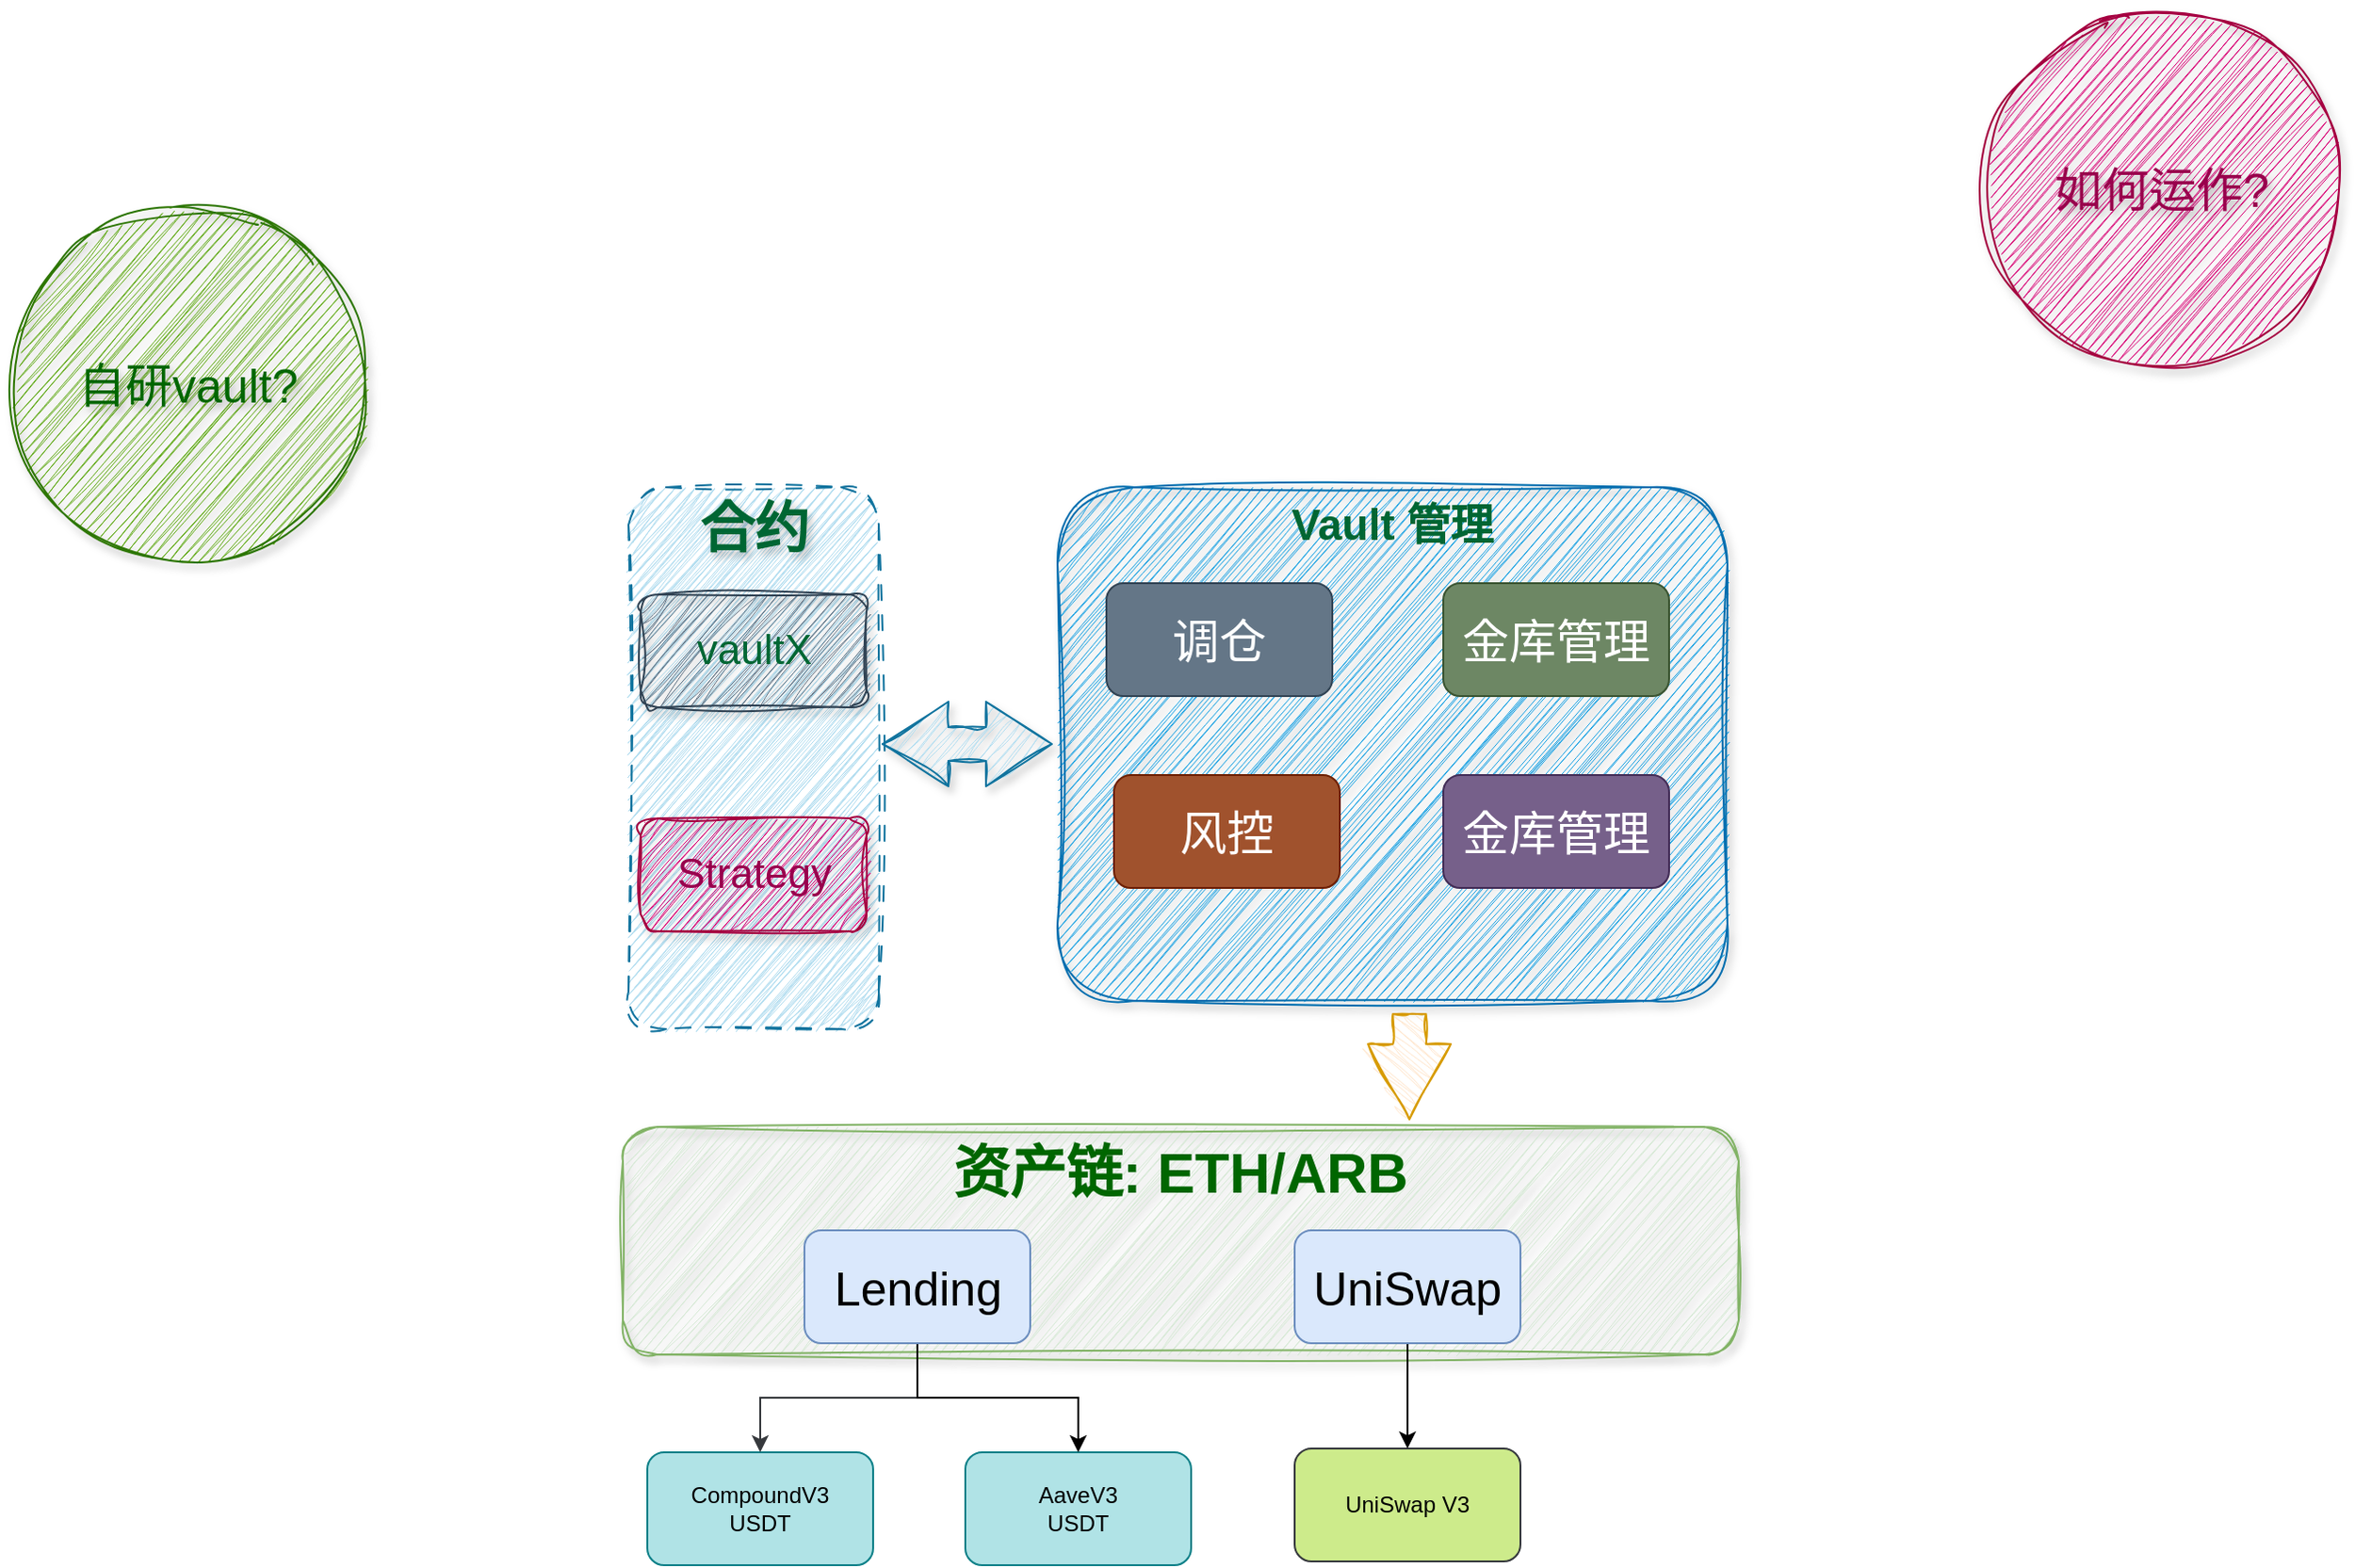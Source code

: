 <mxfile version="27.1.4">
  <diagram name="第 1 页" id="LJZPLd0AiizT1cntus3y">
    <mxGraphModel dx="2061" dy="790" grid="0" gridSize="10" guides="1" tooltips="1" connect="1" arrows="1" fold="1" page="1" pageScale="1" pageWidth="827" pageHeight="1169" math="0" shadow="0">
      <root>
        <mxCell id="0" />
        <mxCell id="1" parent="0" />
        <mxCell id="BsU_l8rdW6ENL8caWbPU-1" value="自研vault?" style="ellipse;whiteSpace=wrap;html=1;aspect=fixed;fillColor=#60a917;strokeColor=#2D7600;shadow=1;sketch=1;curveFitting=1;jiggle=2;fontColor=#006600;fontSize=25;labelBackgroundColor=none;labelBorderColor=none;textShadow=1;" vertex="1" parent="1">
          <mxGeometry x="-202" y="159" width="190" height="190" as="geometry" />
        </mxCell>
        <mxCell id="BsU_l8rdW6ENL8caWbPU-2" value="如何运作?" style="ellipse;whiteSpace=wrap;html=1;aspect=fixed;fillColor=#d80073;strokeColor=#A50040;shadow=1;sketch=1;curveFitting=1;jiggle=2;fontColor=#99004D;fontSize=25;labelBackgroundColor=none;labelBorderColor=none;textShadow=1;" vertex="1" parent="1">
          <mxGeometry x="847" y="55" width="190" height="190" as="geometry" />
        </mxCell>
        <mxCell id="BsU_l8rdW6ENL8caWbPU-4" value="" style="rounded=1;whiteSpace=wrap;html=1;fillColor=#b1ddf0;strokeColor=#10739e;textShadow=1;labelBackgroundColor=none;sketch=1;curveFitting=1;jiggle=2;shadow=0;fillStyle=zigzag;strokeWidth=1;dashed=1;dashPattern=8 8;" vertex="1" parent="1">
          <mxGeometry x="127" y="309" width="133" height="288" as="geometry" />
        </mxCell>
        <mxCell id="BsU_l8rdW6ENL8caWbPU-5" value="合约" style="text;html=1;align=center;verticalAlign=middle;whiteSpace=wrap;rounded=0;fontStyle=1;fontSize=29;fontColor=light-dark(#006633,#EDEDED);fontFamily=Comic Sans MS;labelBorderColor=none;textShadow=1;" vertex="1" parent="1">
          <mxGeometry x="163.5" y="316" width="60" height="30" as="geometry" />
        </mxCell>
        <mxCell id="BsU_l8rdW6ENL8caWbPU-6" value="&lt;span&gt;&lt;font style=&quot;color: rgb(0, 102, 51);&quot;&gt;vaultX&lt;/font&gt;&lt;/span&gt;" style="rounded=1;whiteSpace=wrap;html=1;fillColor=#647687;strokeColor=#314354;shadow=1;sketch=1;curveFitting=1;jiggle=2;fontSize=22;fontColor=#ffffff;" vertex="1" parent="1">
          <mxGeometry x="133.5" y="366" width="120" height="60" as="geometry" />
        </mxCell>
        <mxCell id="BsU_l8rdW6ENL8caWbPU-7" value="&lt;font style=&quot;color: rgb(153, 0, 77);&quot;&gt;Strategy&lt;/font&gt;" style="rounded=1;whiteSpace=wrap;html=1;fillColor=#d80073;strokeColor=#A50040;shadow=1;sketch=1;curveFitting=1;jiggle=2;fontSize=22;fontColor=#ffffff;" vertex="1" parent="1">
          <mxGeometry x="133.5" y="485" width="120" height="60" as="geometry" />
        </mxCell>
        <mxCell id="BsU_l8rdW6ENL8caWbPU-10" value="&lt;font style=&quot;font-size: 23px; color: rgb(0, 102, 51);&quot;&gt;&lt;b&gt;Vault 管理&lt;/b&gt;&lt;/font&gt;" style="rounded=1;whiteSpace=wrap;html=1;verticalAlign=top;fillColor=#1ba1e2;fontColor=#ffffff;strokeColor=#006EAF;shadow=1;sketch=1;curveFitting=1;jiggle=2;" vertex="1" parent="1">
          <mxGeometry x="355" y="309" width="356" height="273" as="geometry" />
        </mxCell>
        <mxCell id="BsU_l8rdW6ENL8caWbPU-11" value="调仓" style="rounded=1;whiteSpace=wrap;html=1;fontSize=25;fillColor=#647687;fontColor=#ffffff;strokeColor=#314354;" vertex="1" parent="1">
          <mxGeometry x="381" y="360" width="120" height="60" as="geometry" />
        </mxCell>
        <mxCell id="BsU_l8rdW6ENL8caWbPU-12" value="风控" style="rounded=1;whiteSpace=wrap;html=1;fontSize=25;fillColor=#a0522d;fontColor=#ffffff;strokeColor=#6D1F00;" vertex="1" parent="1">
          <mxGeometry x="385" y="462" width="120" height="60" as="geometry" />
        </mxCell>
        <mxCell id="BsU_l8rdW6ENL8caWbPU-13" value="金库管理" style="rounded=1;whiteSpace=wrap;html=1;fontSize=25;fillColor=#6d8764;fontColor=#ffffff;strokeColor=#3A5431;" vertex="1" parent="1">
          <mxGeometry x="560" y="360" width="120" height="60" as="geometry" />
        </mxCell>
        <mxCell id="BsU_l8rdW6ENL8caWbPU-14" value="金库管理" style="rounded=1;whiteSpace=wrap;html=1;fontSize=25;fillColor=#76608a;fontColor=#ffffff;strokeColor=#432D57;" vertex="1" parent="1">
          <mxGeometry x="560" y="462" width="120" height="60" as="geometry" />
        </mxCell>
        <mxCell id="BsU_l8rdW6ENL8caWbPU-15" value="" style="html=1;shadow=1;dashed=0;align=center;verticalAlign=middle;shape=mxgraph.arrows2.twoWayArrow;dy=0.6;dx=35;fillColor=#b1ddf0;strokeColor=#10739e;sketch=1;curveFitting=1;jiggle=2;" vertex="1" parent="1">
          <mxGeometry x="262" y="423" width="90" height="45" as="geometry" />
        </mxCell>
        <mxCell id="BsU_l8rdW6ENL8caWbPU-26" value="" style="html=1;shadow=0;dashed=0;align=center;verticalAlign=middle;shape=mxgraph.arrows2.arrow;dy=0.6;dx=40;direction=south;notch=0;fillColor=#ffe6cc;strokeColor=#d79b00;sketch=1;curveFitting=1;jiggle=2;" vertex="1" parent="1">
          <mxGeometry x="520" y="589" width="44" height="56" as="geometry" />
        </mxCell>
        <mxCell id="BsU_l8rdW6ENL8caWbPU-29" value="" style="group" vertex="1" connectable="0" parent="1">
          <mxGeometry x="124" y="649" width="593" height="233" as="geometry" />
        </mxCell>
        <mxCell id="BsU_l8rdW6ENL8caWbPU-8" value="&lt;font style=&quot;color: rgb(0, 102, 0); font-size: 30px;&quot;&gt;&lt;b&gt;资产链: ETH/ARB&lt;/b&gt;&lt;/font&gt;" style="rounded=1;whiteSpace=wrap;html=1;fillColor=#d5e8d4;strokeColor=#82b366;shadow=1;verticalAlign=top;sketch=1;curveFitting=1;jiggle=2;" vertex="1" parent="BsU_l8rdW6ENL8caWbPU-29">
          <mxGeometry width="593" height="121" as="geometry" />
        </mxCell>
        <mxCell id="BsU_l8rdW6ENL8caWbPU-17" value="CompoundV3&lt;div&gt;USDT&lt;/div&gt;" style="rounded=1;whiteSpace=wrap;html=1;fillColor=#b0e3e6;strokeColor=#0e8088;" vertex="1" parent="BsU_l8rdW6ENL8caWbPU-29">
          <mxGeometry x="13" y="173" width="120" height="60" as="geometry" />
        </mxCell>
        <mxCell id="BsU_l8rdW6ENL8caWbPU-18" value="AaveV3&lt;div&gt;USDT&lt;/div&gt;" style="rounded=1;whiteSpace=wrap;html=1;fillColor=#b0e3e6;strokeColor=#0e8088;" vertex="1" parent="BsU_l8rdW6ENL8caWbPU-29">
          <mxGeometry x="182" y="173" width="120" height="60" as="geometry" />
        </mxCell>
        <mxCell id="BsU_l8rdW6ENL8caWbPU-19" value="UniSwap V3" style="rounded=1;whiteSpace=wrap;html=1;fillColor=#cdeb8b;strokeColor=#36393d;" vertex="1" parent="BsU_l8rdW6ENL8caWbPU-29">
          <mxGeometry x="357" y="171" width="120" height="60" as="geometry" />
        </mxCell>
        <mxCell id="BsU_l8rdW6ENL8caWbPU-22" style="edgeStyle=orthogonalEdgeStyle;rounded=0;orthogonalLoop=1;jettySize=auto;html=1;entryX=0.5;entryY=0;entryDx=0;entryDy=0;fillColor=#cdeb8b;strokeColor=#36393d;" edge="1" parent="BsU_l8rdW6ENL8caWbPU-29" source="BsU_l8rdW6ENL8caWbPU-20" target="BsU_l8rdW6ENL8caWbPU-17">
          <mxGeometry relative="1" as="geometry" />
        </mxCell>
        <mxCell id="BsU_l8rdW6ENL8caWbPU-23" style="edgeStyle=orthogonalEdgeStyle;rounded=0;orthogonalLoop=1;jettySize=auto;html=1;" edge="1" parent="BsU_l8rdW6ENL8caWbPU-29" source="BsU_l8rdW6ENL8caWbPU-20" target="BsU_l8rdW6ENL8caWbPU-18">
          <mxGeometry relative="1" as="geometry" />
        </mxCell>
        <mxCell id="BsU_l8rdW6ENL8caWbPU-20" value="Lending" style="rounded=1;whiteSpace=wrap;html=1;fontSize=25;fillColor=#dae8fc;strokeColor=#6c8ebf;" vertex="1" parent="BsU_l8rdW6ENL8caWbPU-29">
          <mxGeometry x="96.5" y="55" width="120" height="60" as="geometry" />
        </mxCell>
        <mxCell id="BsU_l8rdW6ENL8caWbPU-24" value="" style="edgeStyle=orthogonalEdgeStyle;rounded=0;orthogonalLoop=1;jettySize=auto;html=1;" edge="1" parent="BsU_l8rdW6ENL8caWbPU-29" source="BsU_l8rdW6ENL8caWbPU-21" target="BsU_l8rdW6ENL8caWbPU-19">
          <mxGeometry relative="1" as="geometry" />
        </mxCell>
        <mxCell id="BsU_l8rdW6ENL8caWbPU-21" value="UniSwap" style="rounded=1;whiteSpace=wrap;html=1;fontSize=25;fillColor=#dae8fc;strokeColor=#6c8ebf;" vertex="1" parent="BsU_l8rdW6ENL8caWbPU-29">
          <mxGeometry x="357" y="55" width="120" height="60" as="geometry" />
        </mxCell>
      </root>
    </mxGraphModel>
  </diagram>
</mxfile>
